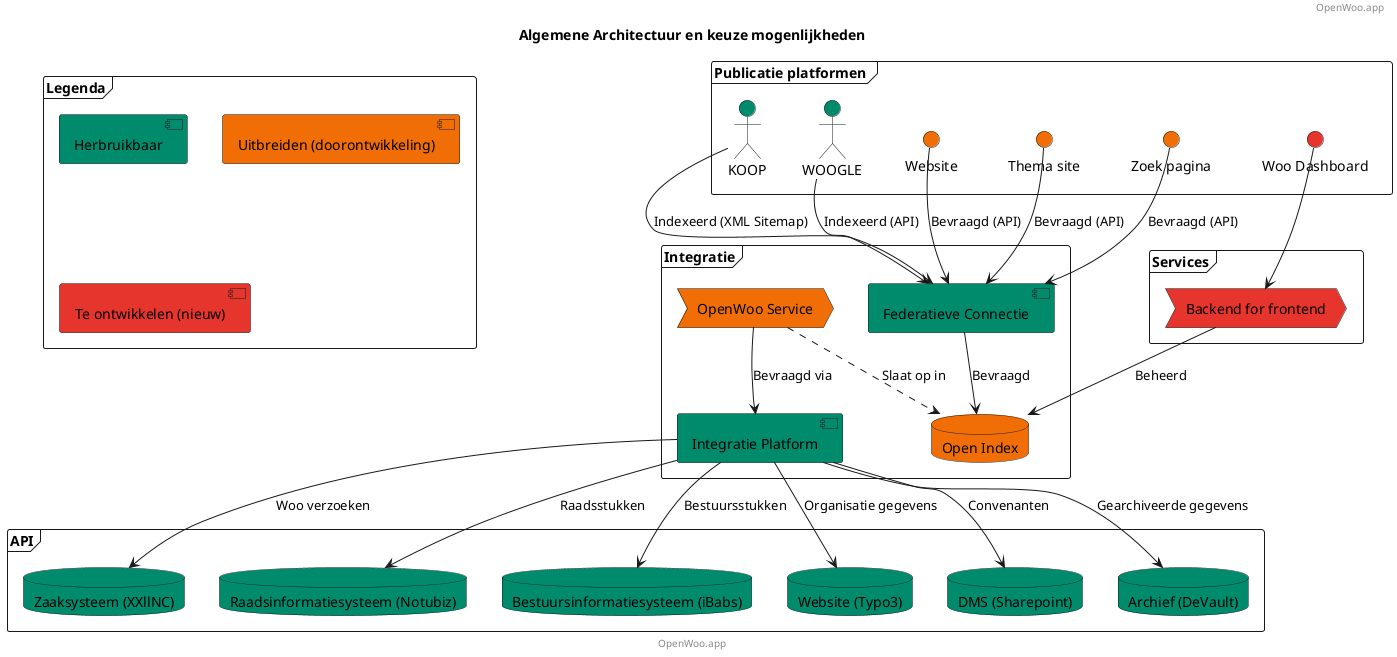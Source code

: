 @startuml
title Algemene Architectuur en keuze mogenlijkheden
footer: OpenWoo.app
header: OpenWoo.app


' Publicatie platformen (Laag 5 UI)
frame "Publicatie platformen " {
    interface "Woo Dashboard" AS OiDashboard #e5352c
    actor "KOOP"  as KOOP #008b6C
    actor   "WOOGLE" as WOOGLE #008b6C
    interface "Website" AS Website #F16E06
    interface "Thema site" as Themasite #F16E06
    interface "Zoek pagina" as Searchsite #F16E06
}

' Services(Laag 4)
frame "Services" {
    process "Backend for frontend"  as OiBF #e5352c
}

' Integratie (Laag 3)
frame "Integratie" {
    database "Open Index"  as OI #F16E06
    component "Federatieve Connectie"  as FCS #008b6C
    process "OpenWoo Service"  as OWS #F16E06
    component "Integratie Platform"  as IP #008b6C
}

' Bronnen (Laag 2)
frame "API" {
    database "Zaaksysteem (XXllNC)" as ZRC #008b6C
    database "Raadsinformatiesysteem (Notubiz)" as RIS #008b6C
    database "Bestuursinformatiesysteem (iBabs)" as BIS #008b6C
    database "Website (Typo3)" as CMS #008b6C
    database "DMS (Sharepoint)" as SP #008b6C
    database "Archief (DeVault)" as DEPOT #008b6C
}

frame "Legenda" {
    component "Herbruikbaar" #008b6C
    component "Uitbreiden (doorontwikkeling)" #F16E06
    component "Te ontwikkelen (nieuw)" #e5352c



}

OiDashboard -down-> OiBF
OWS --> IP: Bevraagd via
IP -down-> ZRC: Woo verzoeken
IP -down-> SP: Convenanten
IP -down-> RIS: Raadsstukken
IP -down-> BIS: Bestuursstukken
IP -down-> CMS: Organisatie gegevens
IP -down-> DEPOT: Gearchiveerde gegevens
OWS ..> OI: Slaat op in
OiBF --> OI: Beheerd

FCS --> OI : Bevraagd

KOOP -down-> FCS : Indexeerd (XML Sitemap)
WOOGLE -down-> FCS : Indexeerd (API)
Website -down-> FCS : Bevraagd (API)
Themasite -down-> FCS : Bevraagd (API)
Searchsite -down-> FCS : Bevraagd (API)

@enduml